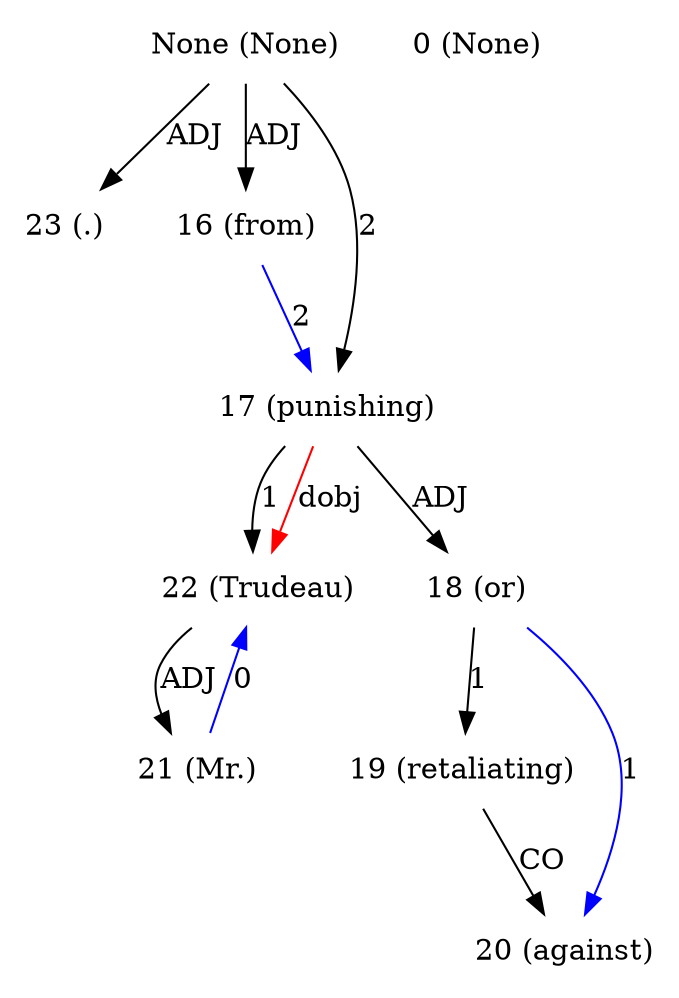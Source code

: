 digraph G{
edge [dir=forward]
node [shape=plaintext]

None [label="None (None)"]
None -> 23 [label="ADJ"]
None [label="None (None)"]
None -> 16 [label="ADJ"]
None [label="None (None)"]
None -> 17 [label="2"]
0 [label="0 (None)"]
16 [label="16 (from)"]
16 -> 17 [label="2", color="blue"]
17 [label="17 (punishing)"]
17 -> 22 [label="1"]
17 -> 18 [label="ADJ"]
18 [label="18 (or)"]
18 -> 19 [label="1"]
18 -> 20 [label="1", color="blue"]
19 [label="19 (retaliating)"]
19 -> 20 [label="CO"]
20 [label="20 (against)"]
21 [label="21 (Mr.)"]
21 -> 22 [label="0", color="blue"]
22 [label="22 (Trudeau)"]
22 -> 21 [label="ADJ"]
17 -> 22 [label="dobj", color="red"]
23 [label="23 (.)"]
}
